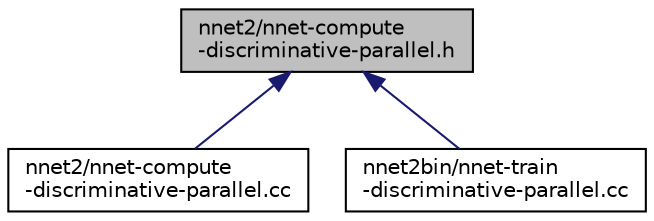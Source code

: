 digraph "nnet2/nnet-compute-discriminative-parallel.h"
{
  edge [fontname="Helvetica",fontsize="10",labelfontname="Helvetica",labelfontsize="10"];
  node [fontname="Helvetica",fontsize="10",shape=record];
  Node132 [label="nnet2/nnet-compute\l-discriminative-parallel.h",height=0.2,width=0.4,color="black", fillcolor="grey75", style="filled", fontcolor="black"];
  Node132 -> Node133 [dir="back",color="midnightblue",fontsize="10",style="solid",fontname="Helvetica"];
  Node133 [label="nnet2/nnet-compute\l-discriminative-parallel.cc",height=0.2,width=0.4,color="black", fillcolor="white", style="filled",URL="$nnet-compute-discriminative-parallel_8cc.html"];
  Node132 -> Node134 [dir="back",color="midnightblue",fontsize="10",style="solid",fontname="Helvetica"];
  Node134 [label="nnet2bin/nnet-train\l-discriminative-parallel.cc",height=0.2,width=0.4,color="black", fillcolor="white", style="filled",URL="$nnet-train-discriminative-parallel_8cc.html"];
}

